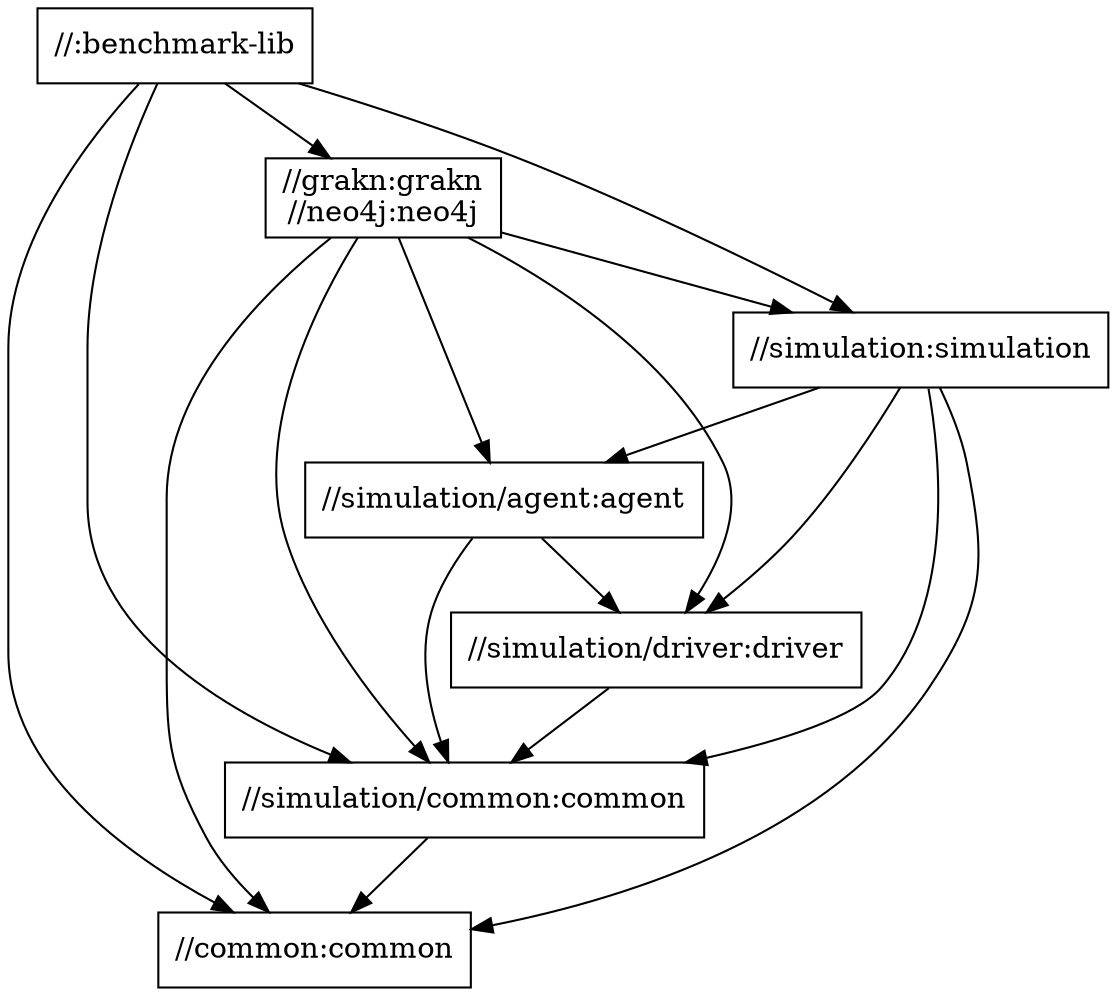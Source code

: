 digraph mygraph {
  node [shape=box];
  "//:benchmark-lib"
  "//:benchmark-lib" -> "//common:common"
  "//:benchmark-lib" -> "//grakn:grakn\n//neo4j:neo4j"
  "//:benchmark-lib" -> "//simulation:simulation"
  "//:benchmark-lib" -> "//simulation/common:common"
  "//grakn:grakn\n//neo4j:neo4j"
  "//grakn:grakn\n//neo4j:neo4j" -> "//common:common"
  "//grakn:grakn\n//neo4j:neo4j" -> "//simulation:simulation"
  "//grakn:grakn\n//neo4j:neo4j" -> "//simulation/agent:agent"
  "//grakn:grakn\n//neo4j:neo4j" -> "//simulation/common:common"
  "//grakn:grakn\n//neo4j:neo4j" -> "//simulation/driver:driver"
  "//simulation:simulation"
  "//simulation:simulation" -> "//common:common"
  "//simulation:simulation" -> "//simulation/agent:agent"
  "//simulation:simulation" -> "//simulation/common:common"
  "//simulation:simulation" -> "//simulation/driver:driver"
  "//simulation/agent:agent"
  "//simulation/agent:agent" -> "//simulation/common:common"
  "//simulation/agent:agent" -> "//simulation/driver:driver"
  "//simulation/driver:driver"
  "//simulation/driver:driver" -> "//simulation/common:common"
  "//simulation/common:common"
  "//simulation/common:common" -> "//common:common"
  "//common:common"
}

